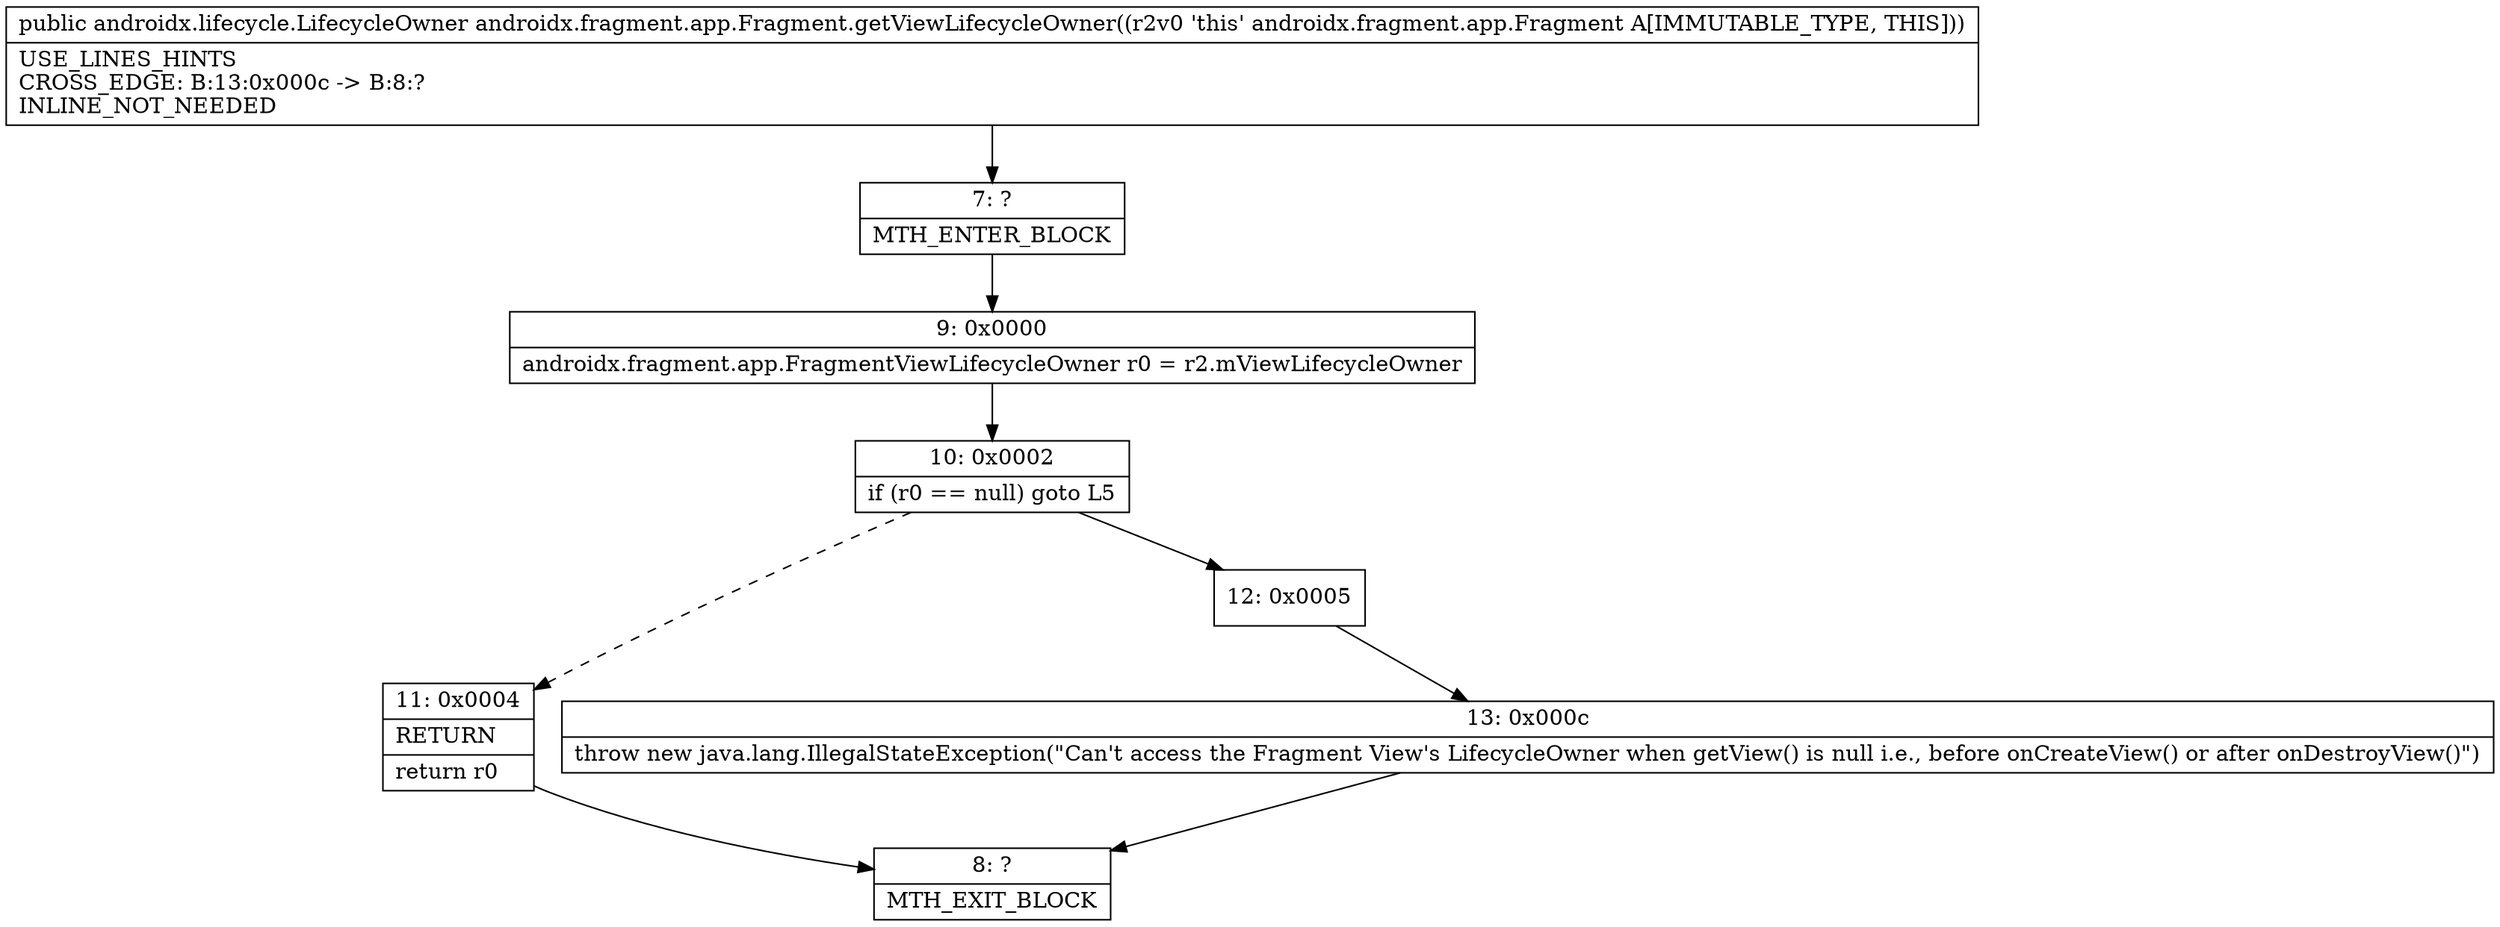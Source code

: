 digraph "CFG forandroidx.fragment.app.Fragment.getViewLifecycleOwner()Landroidx\/lifecycle\/LifecycleOwner;" {
Node_7 [shape=record,label="{7\:\ ?|MTH_ENTER_BLOCK\l}"];
Node_9 [shape=record,label="{9\:\ 0x0000|androidx.fragment.app.FragmentViewLifecycleOwner r0 = r2.mViewLifecycleOwner\l}"];
Node_10 [shape=record,label="{10\:\ 0x0002|if (r0 == null) goto L5\l}"];
Node_11 [shape=record,label="{11\:\ 0x0004|RETURN\l|return r0\l}"];
Node_8 [shape=record,label="{8\:\ ?|MTH_EXIT_BLOCK\l}"];
Node_12 [shape=record,label="{12\:\ 0x0005}"];
Node_13 [shape=record,label="{13\:\ 0x000c|throw new java.lang.IllegalStateException(\"Can't access the Fragment View's LifecycleOwner when getView() is null i.e., before onCreateView() or after onDestroyView()\")\l}"];
MethodNode[shape=record,label="{public androidx.lifecycle.LifecycleOwner androidx.fragment.app.Fragment.getViewLifecycleOwner((r2v0 'this' androidx.fragment.app.Fragment A[IMMUTABLE_TYPE, THIS]))  | USE_LINES_HINTS\lCROSS_EDGE: B:13:0x000c \-\> B:8:?\lINLINE_NOT_NEEDED\l}"];
MethodNode -> Node_7;Node_7 -> Node_9;
Node_9 -> Node_10;
Node_10 -> Node_11[style=dashed];
Node_10 -> Node_12;
Node_11 -> Node_8;
Node_12 -> Node_13;
Node_13 -> Node_8;
}

